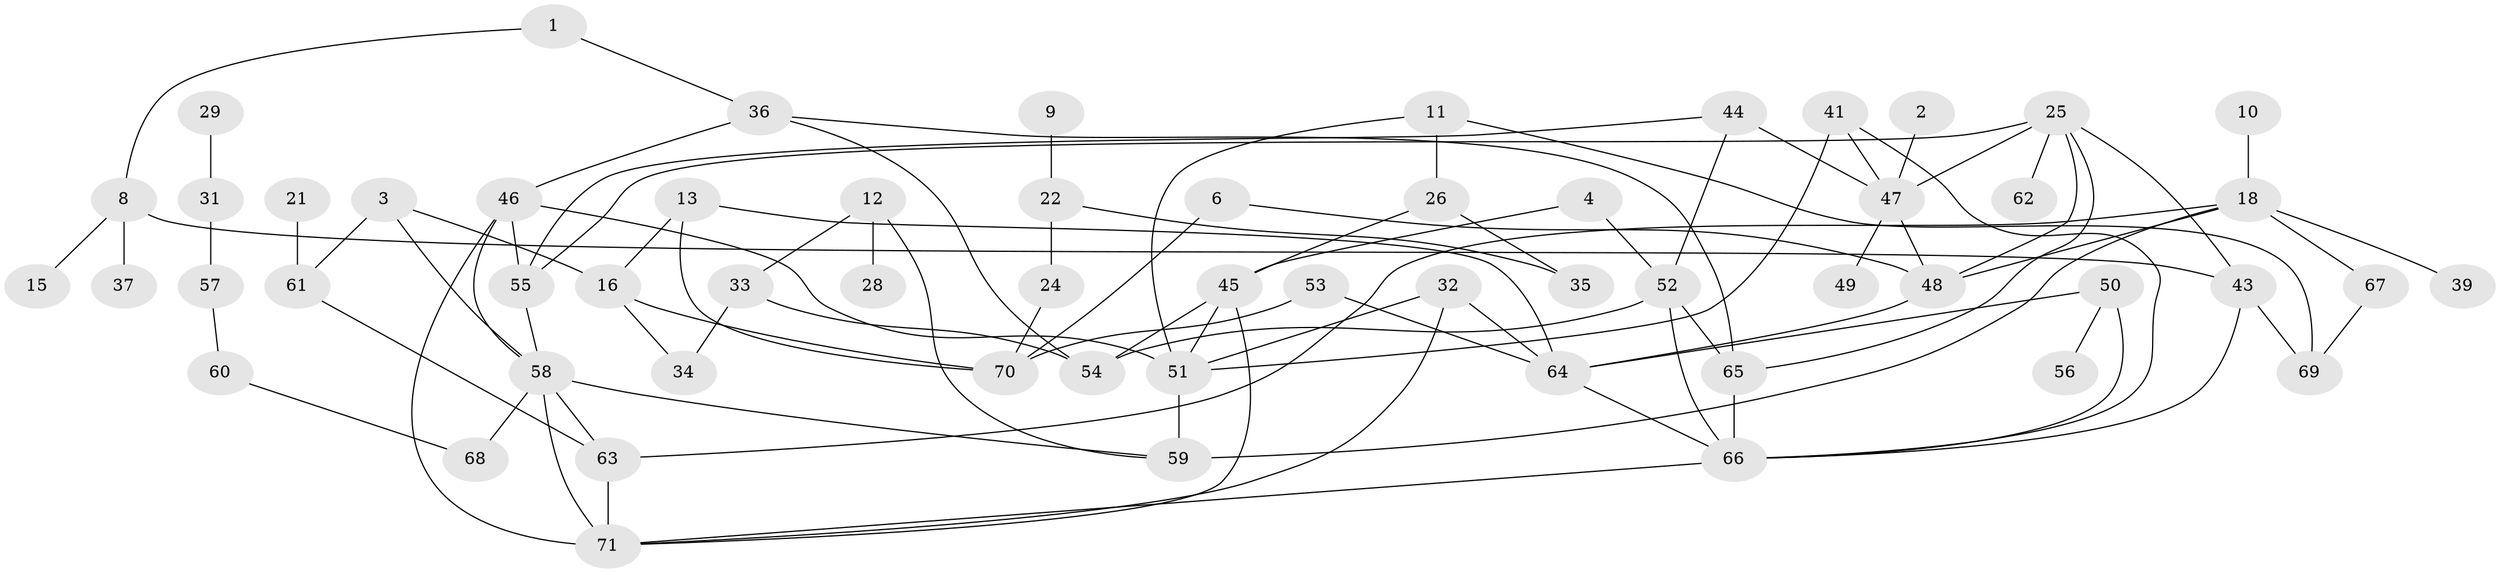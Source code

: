 // original degree distribution, {4: 0.1347517730496454, 2: 0.28368794326241137, 1: 0.2198581560283688, 3: 0.19148936170212766, 0: 0.0851063829787234, 5: 0.06382978723404255, 7: 0.0070921985815602835, 6: 0.014184397163120567}
// Generated by graph-tools (version 1.1) at 2025/35/03/04/25 23:35:46]
// undirected, 59 vertices, 93 edges
graph export_dot {
  node [color=gray90,style=filled];
  1;
  2;
  3;
  4;
  6;
  8;
  9;
  10;
  11;
  12;
  13;
  15;
  16;
  18;
  21;
  22;
  24;
  25;
  26;
  28;
  29;
  31;
  32;
  33;
  34;
  35;
  36;
  37;
  39;
  41;
  43;
  44;
  45;
  46;
  47;
  48;
  49;
  50;
  51;
  52;
  53;
  54;
  55;
  56;
  57;
  58;
  59;
  60;
  61;
  62;
  63;
  64;
  65;
  66;
  67;
  68;
  69;
  70;
  71;
  1 -- 8 [weight=1.0];
  1 -- 36 [weight=1.0];
  2 -- 47 [weight=1.0];
  3 -- 16 [weight=1.0];
  3 -- 58 [weight=1.0];
  3 -- 61 [weight=1.0];
  4 -- 45 [weight=1.0];
  4 -- 52 [weight=1.0];
  6 -- 48 [weight=1.0];
  6 -- 70 [weight=1.0];
  8 -- 15 [weight=1.0];
  8 -- 37 [weight=1.0];
  8 -- 43 [weight=1.0];
  9 -- 22 [weight=1.0];
  10 -- 18 [weight=1.0];
  11 -- 26 [weight=1.0];
  11 -- 51 [weight=1.0];
  11 -- 69 [weight=1.0];
  12 -- 28 [weight=1.0];
  12 -- 33 [weight=1.0];
  12 -- 59 [weight=1.0];
  13 -- 16 [weight=1.0];
  13 -- 64 [weight=1.0];
  13 -- 70 [weight=1.0];
  16 -- 34 [weight=1.0];
  16 -- 70 [weight=1.0];
  18 -- 39 [weight=1.0];
  18 -- 48 [weight=1.0];
  18 -- 59 [weight=1.0];
  18 -- 63 [weight=1.0];
  18 -- 67 [weight=1.0];
  21 -- 61 [weight=1.0];
  22 -- 24 [weight=1.0];
  22 -- 35 [weight=1.0];
  24 -- 70 [weight=1.0];
  25 -- 43 [weight=1.0];
  25 -- 47 [weight=1.0];
  25 -- 48 [weight=1.0];
  25 -- 55 [weight=1.0];
  25 -- 62 [weight=1.0];
  25 -- 65 [weight=1.0];
  26 -- 35 [weight=1.0];
  26 -- 45 [weight=1.0];
  29 -- 31 [weight=1.0];
  31 -- 57 [weight=1.0];
  32 -- 51 [weight=1.0];
  32 -- 64 [weight=1.0];
  32 -- 71 [weight=1.0];
  33 -- 34 [weight=1.0];
  33 -- 54 [weight=1.0];
  36 -- 46 [weight=1.0];
  36 -- 54 [weight=1.0];
  36 -- 65 [weight=1.0];
  41 -- 47 [weight=1.0];
  41 -- 51 [weight=1.0];
  41 -- 66 [weight=1.0];
  43 -- 66 [weight=1.0];
  43 -- 69 [weight=1.0];
  44 -- 47 [weight=1.0];
  44 -- 52 [weight=1.0];
  44 -- 55 [weight=1.0];
  45 -- 51 [weight=1.0];
  45 -- 54 [weight=1.0];
  45 -- 71 [weight=1.0];
  46 -- 51 [weight=1.0];
  46 -- 55 [weight=1.0];
  46 -- 58 [weight=1.0];
  46 -- 71 [weight=1.0];
  47 -- 48 [weight=1.0];
  47 -- 49 [weight=1.0];
  48 -- 64 [weight=1.0];
  50 -- 56 [weight=1.0];
  50 -- 64 [weight=1.0];
  50 -- 66 [weight=1.0];
  51 -- 59 [weight=2.0];
  52 -- 54 [weight=1.0];
  52 -- 65 [weight=1.0];
  52 -- 66 [weight=1.0];
  53 -- 64 [weight=1.0];
  53 -- 70 [weight=1.0];
  55 -- 58 [weight=1.0];
  57 -- 60 [weight=1.0];
  58 -- 59 [weight=1.0];
  58 -- 63 [weight=2.0];
  58 -- 68 [weight=1.0];
  58 -- 71 [weight=2.0];
  60 -- 68 [weight=1.0];
  61 -- 63 [weight=1.0];
  63 -- 71 [weight=1.0];
  64 -- 66 [weight=1.0];
  65 -- 66 [weight=1.0];
  66 -- 71 [weight=1.0];
  67 -- 69 [weight=1.0];
}
